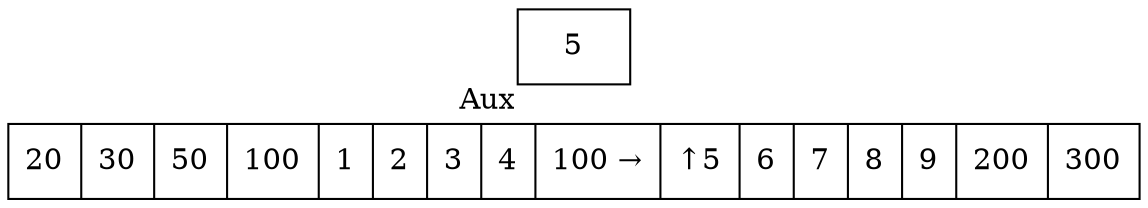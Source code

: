 digraph G{ node [shape = record ];
 rankdir=LR;X[label="{ 20|30|50|100|1|2|3|4|100|5|6|7|8|9|200|300}"]X[label="{ 20|30|50|100|1|2|3|4|100 → | ↑ 5|6|7|8|9|200|300}"]
2[label="{5}"xlabel="Aux"]
}
